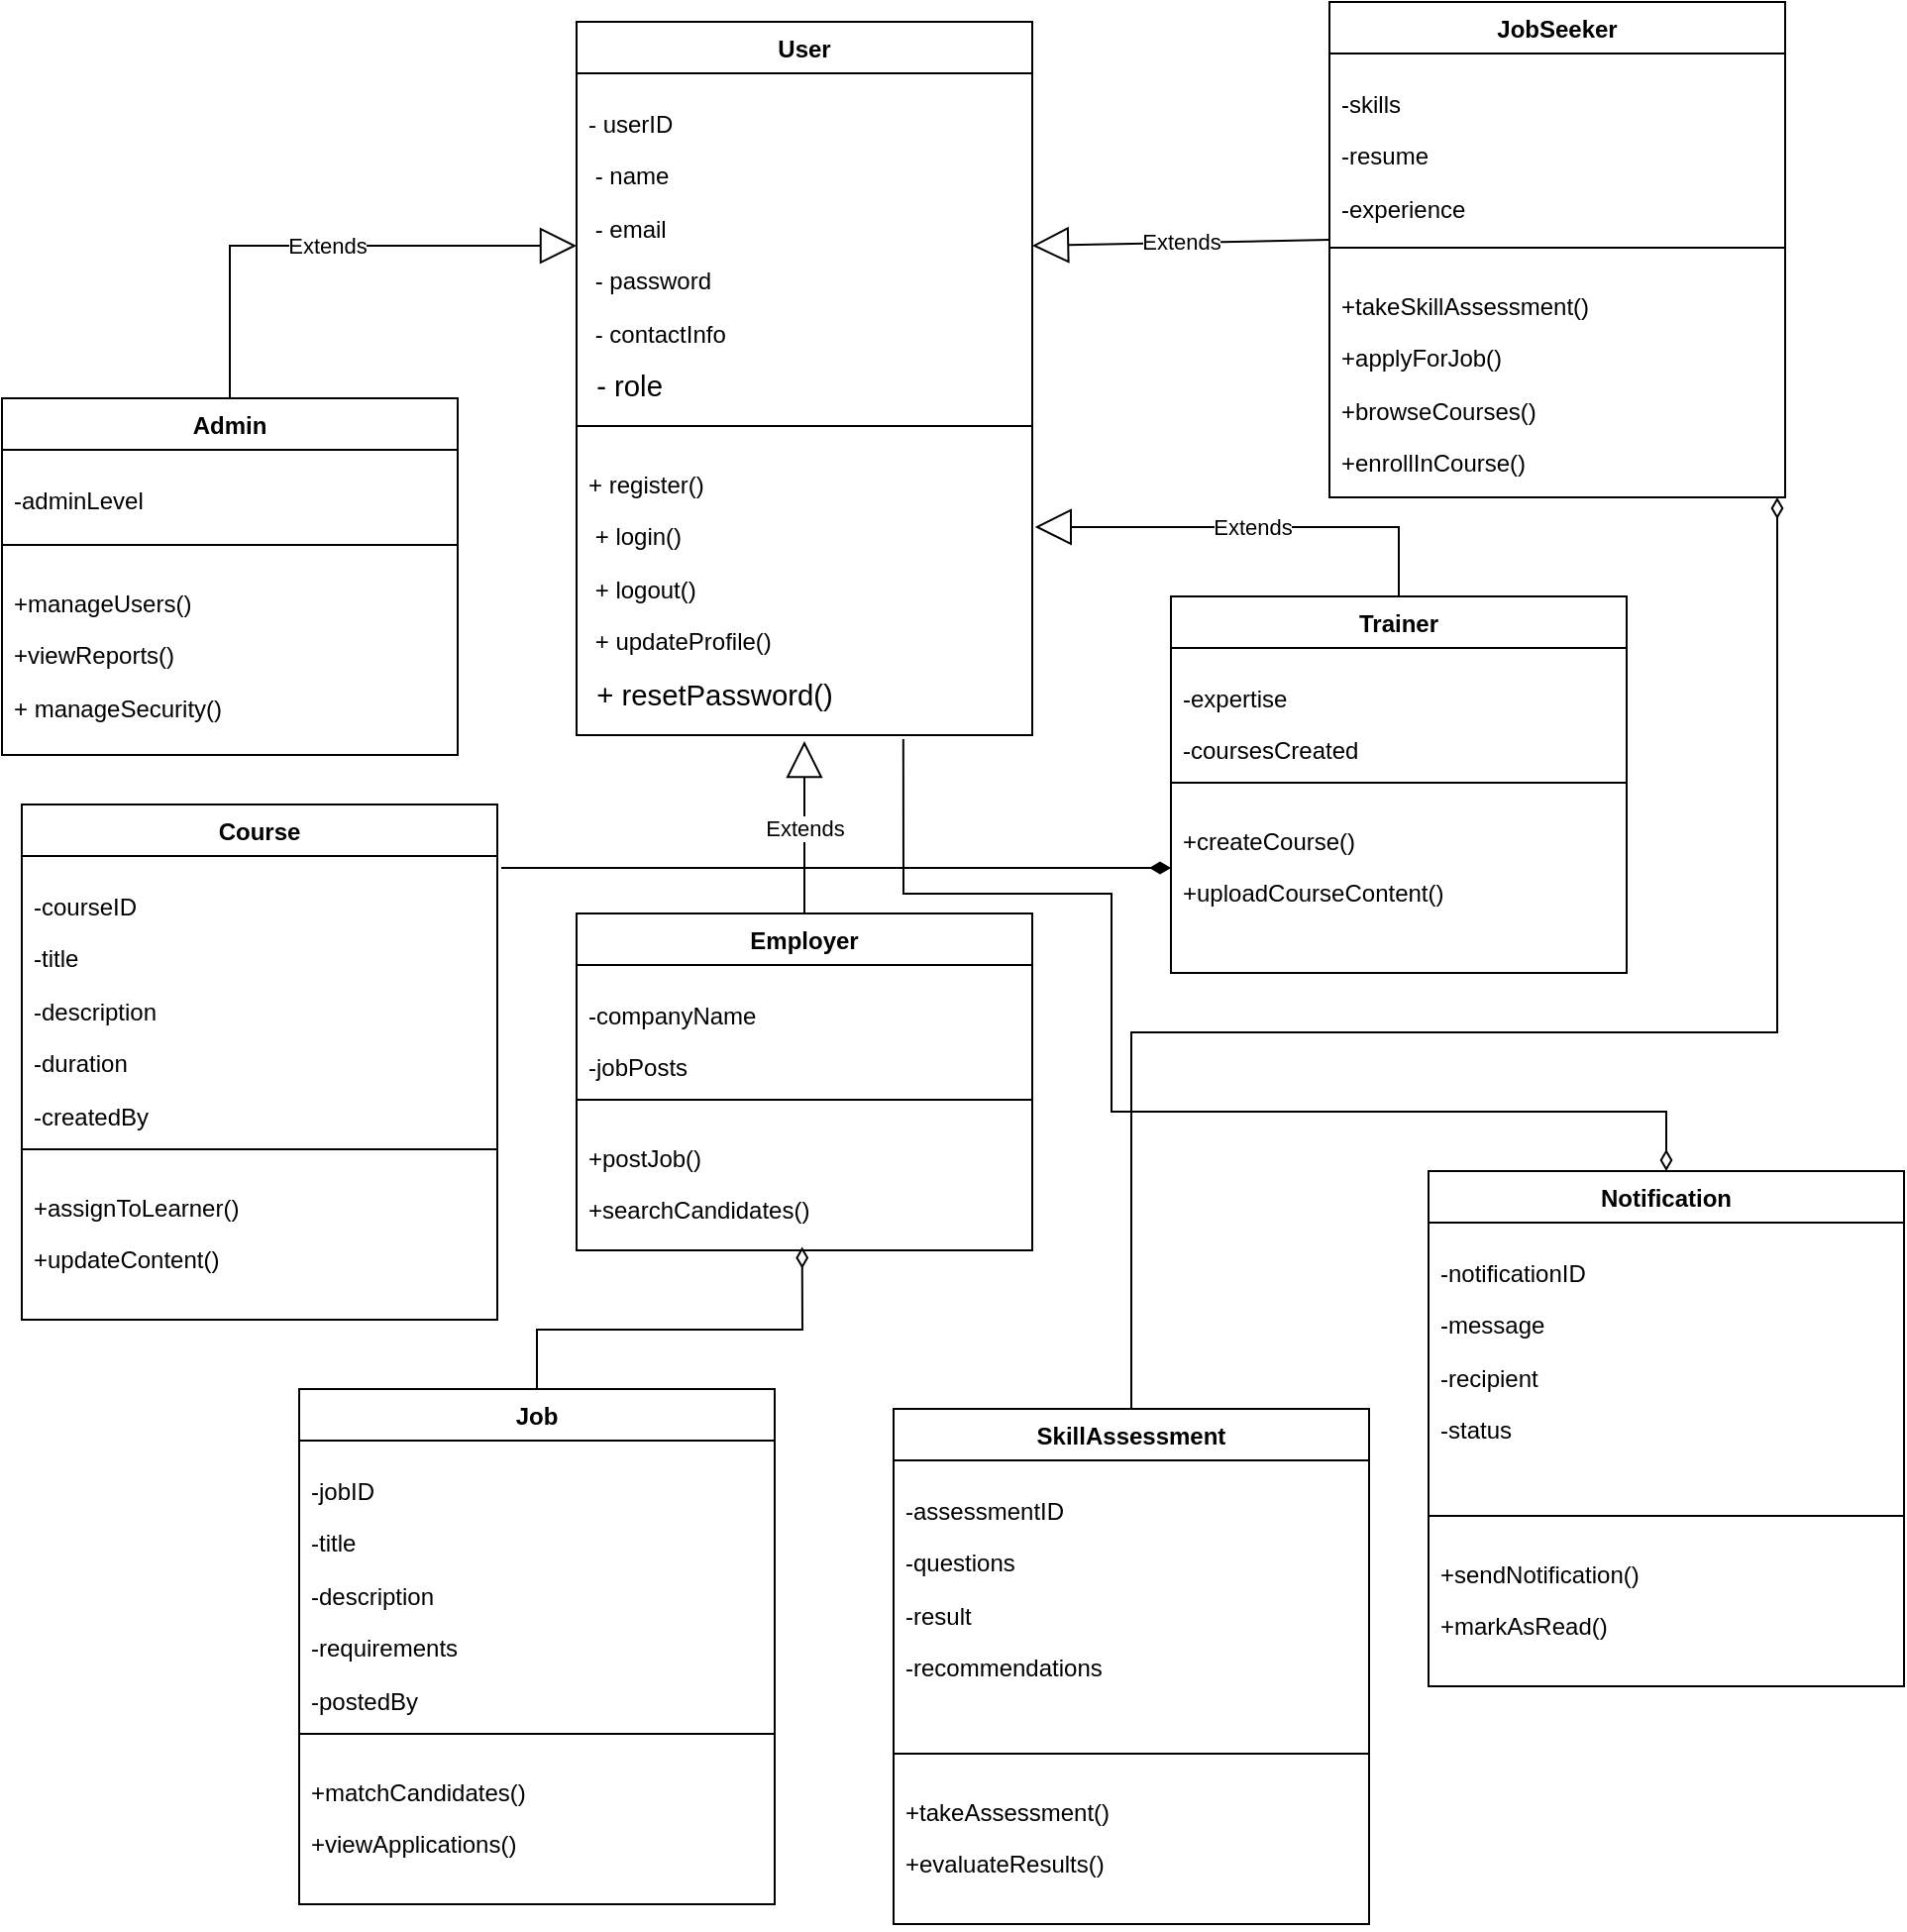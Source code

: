 <mxfile version="24.8.4">
  <diagram name="Page-1" id="CrLthFBTei8RshZk1S5P">
    <mxGraphModel dx="2450" dy="869" grid="1" gridSize="10" guides="1" tooltips="1" connect="1" arrows="1" fold="1" page="1" pageScale="1" pageWidth="850" pageHeight="1100" math="0" shadow="0">
      <root>
        <mxCell id="0" />
        <mxCell id="1" parent="0" />
        <mxCell id="bT9mWifB1V6_RZ7hkiRy-32" value="User" style="swimlane;fontStyle=1;align=center;verticalAlign=top;childLayout=stackLayout;horizontal=1;startSize=26;horizontalStack=0;resizeParent=1;resizeParentMax=0;resizeLast=0;collapsible=1;marginBottom=0;whiteSpace=wrap;html=1;" vertex="1" parent="1">
          <mxGeometry x="160" y="150" width="230" height="360" as="geometry" />
        </mxCell>
        <mxCell id="bT9mWifB1V6_RZ7hkiRy-33" value="&lt;p class=&quot;MsoNormal&quot;&gt;- userID&amp;nbsp;&lt;/p&gt;&lt;p class=&quot;MsoNormal&quot;&gt;&amp;nbsp;- name &lt;/p&gt;&lt;p class=&quot;MsoNormal&quot;&gt;&amp;nbsp;- email&lt;/p&gt;&lt;p class=&quot;MsoNormal&quot;&gt;&amp;nbsp;- password&lt;/p&gt;&lt;p class=&quot;MsoNormal&quot;&gt;&amp;nbsp;- contactInfo&lt;/p&gt;&lt;span style=&quot;font-size:11.0pt;line-height:107%;font-family:&amp;quot;Calibri&amp;quot;,sans-serif;&lt;br/&gt;mso-ascii-theme-font:minor-latin;mso-fareast-font-family:Calibri;mso-fareast-theme-font:&lt;br/&gt;minor-latin;mso-hansi-theme-font:minor-latin;mso-bidi-font-family:&amp;quot;Times New Roman&amp;quot;;&lt;br/&gt;mso-bidi-theme-font:minor-bidi;mso-ansi-language:EN-US;mso-fareast-language:&lt;br/&gt;EN-US;mso-bidi-language:AR-SA&quot;&gt;&amp;nbsp;- role&lt;/span&gt;" style="text;strokeColor=none;fillColor=none;align=left;verticalAlign=top;spacingLeft=4;spacingRight=4;overflow=hidden;rotatable=0;points=[[0,0.5],[1,0.5]];portConstraint=eastwest;whiteSpace=wrap;html=1;" vertex="1" parent="bT9mWifB1V6_RZ7hkiRy-32">
          <mxGeometry y="26" width="230" height="174" as="geometry" />
        </mxCell>
        <mxCell id="bT9mWifB1V6_RZ7hkiRy-34" value="" style="line;strokeWidth=1;fillColor=none;align=left;verticalAlign=middle;spacingTop=-1;spacingLeft=3;spacingRight=3;rotatable=0;labelPosition=right;points=[];portConstraint=eastwest;strokeColor=inherit;" vertex="1" parent="bT9mWifB1V6_RZ7hkiRy-32">
          <mxGeometry y="200" width="230" height="8" as="geometry" />
        </mxCell>
        <mxCell id="bT9mWifB1V6_RZ7hkiRy-35" value="&lt;p class=&quot;MsoNormal&quot;&gt;+ &lt;span class=&quot;hljs-builtin&quot;&gt;register&lt;/span&gt;()&lt;/p&gt;&lt;p class=&quot;MsoNormal&quot;&gt;&amp;nbsp;+ &lt;span class=&quot;hljs-builtin&quot;&gt;login&lt;/span&gt;()&lt;/p&gt;&lt;p class=&quot;MsoNormal&quot;&gt;&amp;nbsp;+ &lt;span class=&quot;hljs-builtin&quot;&gt;logout&lt;/span&gt;()&lt;/p&gt;&lt;p class=&quot;MsoNormal&quot;&gt;&amp;nbsp;+ &lt;span class=&quot;hljs-builtin&quot;&gt;updateProfile&lt;/span&gt;()&lt;/p&gt;&lt;span style=&quot;font-size:11.0pt;line-height:107%;font-family:&amp;quot;Calibri&amp;quot;,sans-serif;&lt;br/&gt;mso-ascii-theme-font:minor-latin;mso-fareast-font-family:Calibri;mso-fareast-theme-font:&lt;br/&gt;minor-latin;mso-hansi-theme-font:minor-latin;mso-bidi-font-family:&amp;quot;Times New Roman&amp;quot;;&lt;br/&gt;mso-bidi-theme-font:minor-bidi;mso-ansi-language:EN-US;mso-fareast-language:&lt;br/&gt;EN-US;mso-bidi-language:AR-SA&quot;&gt;&amp;nbsp;+ &lt;span class=&quot;hljs-builtin&quot;&gt;resetPassword&lt;/span&gt;()&amp;nbsp;&lt;/span&gt;" style="text;strokeColor=none;fillColor=none;align=left;verticalAlign=top;spacingLeft=4;spacingRight=4;overflow=hidden;rotatable=0;points=[[0,0.5],[1,0.5]];portConstraint=eastwest;whiteSpace=wrap;html=1;" vertex="1" parent="bT9mWifB1V6_RZ7hkiRy-32">
          <mxGeometry y="208" width="230" height="152" as="geometry" />
        </mxCell>
        <mxCell id="bT9mWifB1V6_RZ7hkiRy-36" value="JobSeeker" style="swimlane;fontStyle=1;align=center;verticalAlign=top;childLayout=stackLayout;horizontal=1;startSize=26;horizontalStack=0;resizeParent=1;resizeParentMax=0;resizeLast=0;collapsible=1;marginBottom=0;whiteSpace=wrap;html=1;" vertex="1" parent="1">
          <mxGeometry x="540" y="140" width="230" height="250" as="geometry" />
        </mxCell>
        <mxCell id="bT9mWifB1V6_RZ7hkiRy-37" value="&lt;p class=&quot;MsoNormal&quot;&gt;-skills&lt;/p&gt;&lt;p class=&quot;MsoNormal&quot;&gt;-resume&lt;/p&gt;&lt;p class=&quot;MsoNormal&quot;&gt;-experience&lt;/p&gt;" style="text;strokeColor=none;fillColor=none;align=left;verticalAlign=top;spacingLeft=4;spacingRight=4;overflow=hidden;rotatable=0;points=[[0,0.5],[1,0.5]];portConstraint=eastwest;whiteSpace=wrap;html=1;" vertex="1" parent="bT9mWifB1V6_RZ7hkiRy-36">
          <mxGeometry y="26" width="230" height="94" as="geometry" />
        </mxCell>
        <mxCell id="bT9mWifB1V6_RZ7hkiRy-38" value="" style="line;strokeWidth=1;fillColor=none;align=left;verticalAlign=middle;spacingTop=-1;spacingLeft=3;spacingRight=3;rotatable=0;labelPosition=right;points=[];portConstraint=eastwest;strokeColor=inherit;" vertex="1" parent="bT9mWifB1V6_RZ7hkiRy-36">
          <mxGeometry y="120" width="230" height="8" as="geometry" />
        </mxCell>
        <mxCell id="bT9mWifB1V6_RZ7hkiRy-74" value="Extends" style="endArrow=block;endSize=16;endFill=0;html=1;rounded=0;entryX=1;entryY=0.5;entryDx=0;entryDy=0;" edge="1" parent="bT9mWifB1V6_RZ7hkiRy-36" target="bT9mWifB1V6_RZ7hkiRy-33">
          <mxGeometry width="160" relative="1" as="geometry">
            <mxPoint y="120" as="sourcePoint" />
            <mxPoint x="-50" y="120" as="targetPoint" />
            <Array as="points" />
          </mxGeometry>
        </mxCell>
        <mxCell id="bT9mWifB1V6_RZ7hkiRy-39" value="&lt;p class=&quot;MsoNormal&quot;&gt;+takeSkillAssessment()&lt;/p&gt;&lt;p class=&quot;MsoNormal&quot;&gt;+&lt;span style=&quot;background-color: initial;&quot;&gt;applyForJob()&lt;/span&gt;&lt;/p&gt;&lt;p class=&quot;MsoNormal&quot;&gt;&lt;span style=&quot;background-color: initial;&quot;&gt;+browseCourses()&lt;/span&gt;&lt;/p&gt;&lt;p class=&quot;MsoNormal&quot;&gt;&lt;span style=&quot;background-color: initial;&quot;&gt;+enrollInCourse()&lt;/span&gt;&lt;/p&gt;" style="text;strokeColor=none;fillColor=none;align=left;verticalAlign=top;spacingLeft=4;spacingRight=4;overflow=hidden;rotatable=0;points=[[0,0.5],[1,0.5]];portConstraint=eastwest;whiteSpace=wrap;html=1;" vertex="1" parent="bT9mWifB1V6_RZ7hkiRy-36">
          <mxGeometry y="128" width="230" height="122" as="geometry" />
        </mxCell>
        <mxCell id="bT9mWifB1V6_RZ7hkiRy-40" value="Trainer" style="swimlane;fontStyle=1;align=center;verticalAlign=top;childLayout=stackLayout;horizontal=1;startSize=26;horizontalStack=0;resizeParent=1;resizeParentMax=0;resizeLast=0;collapsible=1;marginBottom=0;whiteSpace=wrap;html=1;" vertex="1" parent="1">
          <mxGeometry x="460" y="440" width="230" height="190" as="geometry" />
        </mxCell>
        <mxCell id="bT9mWifB1V6_RZ7hkiRy-41" value="&lt;p class=&quot;MsoNormal&quot;&gt;-expertise&lt;/p&gt;&lt;p class=&quot;MsoNormal&quot;&gt;-coursesCreated&lt;/p&gt;" style="text;strokeColor=none;fillColor=none;align=left;verticalAlign=top;spacingLeft=4;spacingRight=4;overflow=hidden;rotatable=0;points=[[0,0.5],[1,0.5]];portConstraint=eastwest;whiteSpace=wrap;html=1;" vertex="1" parent="bT9mWifB1V6_RZ7hkiRy-40">
          <mxGeometry y="26" width="230" height="64" as="geometry" />
        </mxCell>
        <mxCell id="bT9mWifB1V6_RZ7hkiRy-42" value="" style="line;strokeWidth=1;fillColor=none;align=left;verticalAlign=middle;spacingTop=-1;spacingLeft=3;spacingRight=3;rotatable=0;labelPosition=right;points=[];portConstraint=eastwest;strokeColor=inherit;" vertex="1" parent="bT9mWifB1V6_RZ7hkiRy-40">
          <mxGeometry y="90" width="230" height="8" as="geometry" />
        </mxCell>
        <mxCell id="bT9mWifB1V6_RZ7hkiRy-43" value="&lt;p class=&quot;MsoNormal&quot;&gt;+createCourse()&lt;/p&gt;&lt;p class=&quot;MsoNormal&quot;&gt;+uploadCourseContent()&lt;/p&gt;" style="text;strokeColor=none;fillColor=none;align=left;verticalAlign=top;spacingLeft=4;spacingRight=4;overflow=hidden;rotatable=0;points=[[0,0.5],[1,0.5]];portConstraint=eastwest;whiteSpace=wrap;html=1;" vertex="1" parent="bT9mWifB1V6_RZ7hkiRy-40">
          <mxGeometry y="98" width="230" height="92" as="geometry" />
        </mxCell>
        <mxCell id="bT9mWifB1V6_RZ7hkiRy-44" value="Employer" style="swimlane;fontStyle=1;align=center;verticalAlign=top;childLayout=stackLayout;horizontal=1;startSize=26;horizontalStack=0;resizeParent=1;resizeParentMax=0;resizeLast=0;collapsible=1;marginBottom=0;whiteSpace=wrap;html=1;" vertex="1" parent="1">
          <mxGeometry x="160" y="600" width="230" height="170" as="geometry" />
        </mxCell>
        <mxCell id="bT9mWifB1V6_RZ7hkiRy-45" value="&lt;p class=&quot;MsoNormal&quot;&gt;-companyName&lt;/p&gt;&lt;p class=&quot;MsoNormal&quot;&gt;-jobPosts&lt;/p&gt;" style="text;strokeColor=none;fillColor=none;align=left;verticalAlign=top;spacingLeft=4;spacingRight=4;overflow=hidden;rotatable=0;points=[[0,0.5],[1,0.5]];portConstraint=eastwest;whiteSpace=wrap;html=1;" vertex="1" parent="bT9mWifB1V6_RZ7hkiRy-44">
          <mxGeometry y="26" width="230" height="64" as="geometry" />
        </mxCell>
        <mxCell id="bT9mWifB1V6_RZ7hkiRy-46" value="" style="line;strokeWidth=1;fillColor=none;align=left;verticalAlign=middle;spacingTop=-1;spacingLeft=3;spacingRight=3;rotatable=0;labelPosition=right;points=[];portConstraint=eastwest;strokeColor=inherit;" vertex="1" parent="bT9mWifB1V6_RZ7hkiRy-44">
          <mxGeometry y="90" width="230" height="8" as="geometry" />
        </mxCell>
        <mxCell id="bT9mWifB1V6_RZ7hkiRy-47" value="&lt;p class=&quot;MsoNormal&quot;&gt;+postJob()&lt;/p&gt;&lt;p class=&quot;MsoNormal&quot;&gt;+searchCandidates()&lt;/p&gt;" style="text;strokeColor=none;fillColor=none;align=left;verticalAlign=top;spacingLeft=4;spacingRight=4;overflow=hidden;rotatable=0;points=[[0,0.5],[1,0.5]];portConstraint=eastwest;whiteSpace=wrap;html=1;" vertex="1" parent="bT9mWifB1V6_RZ7hkiRy-44">
          <mxGeometry y="98" width="230" height="72" as="geometry" />
        </mxCell>
        <mxCell id="bT9mWifB1V6_RZ7hkiRy-48" value="Admin" style="swimlane;fontStyle=1;align=center;verticalAlign=top;childLayout=stackLayout;horizontal=1;startSize=26;horizontalStack=0;resizeParent=1;resizeParentMax=0;resizeLast=0;collapsible=1;marginBottom=0;whiteSpace=wrap;html=1;" vertex="1" parent="1">
          <mxGeometry x="-130" y="340" width="230" height="180" as="geometry" />
        </mxCell>
        <mxCell id="bT9mWifB1V6_RZ7hkiRy-49" value="&lt;p class=&quot;MsoNormal&quot;&gt;-adminLevel&lt;/p&gt;" style="text;strokeColor=none;fillColor=none;align=left;verticalAlign=top;spacingLeft=4;spacingRight=4;overflow=hidden;rotatable=0;points=[[0,0.5],[1,0.5]];portConstraint=eastwest;whiteSpace=wrap;html=1;" vertex="1" parent="bT9mWifB1V6_RZ7hkiRy-48">
          <mxGeometry y="26" width="230" height="44" as="geometry" />
        </mxCell>
        <mxCell id="bT9mWifB1V6_RZ7hkiRy-50" value="" style="line;strokeWidth=1;fillColor=none;align=left;verticalAlign=middle;spacingTop=-1;spacingLeft=3;spacingRight=3;rotatable=0;labelPosition=right;points=[];portConstraint=eastwest;strokeColor=inherit;" vertex="1" parent="bT9mWifB1V6_RZ7hkiRy-48">
          <mxGeometry y="70" width="230" height="8" as="geometry" />
        </mxCell>
        <mxCell id="bT9mWifB1V6_RZ7hkiRy-51" value="&lt;p class=&quot;MsoNormal&quot;&gt;+manageUsers()&lt;/p&gt;&lt;p class=&quot;MsoNormal&quot;&gt;+viewReports()&lt;/p&gt;&lt;p class=&quot;MsoNormal&quot;&gt;+ manageSecurity()&lt;/p&gt;" style="text;strokeColor=none;fillColor=none;align=left;verticalAlign=top;spacingLeft=4;spacingRight=4;overflow=hidden;rotatable=0;points=[[0,0.5],[1,0.5]];portConstraint=eastwest;whiteSpace=wrap;html=1;" vertex="1" parent="bT9mWifB1V6_RZ7hkiRy-48">
          <mxGeometry y="78" width="230" height="102" as="geometry" />
        </mxCell>
        <mxCell id="bT9mWifB1V6_RZ7hkiRy-52" value="Course" style="swimlane;fontStyle=1;align=center;verticalAlign=top;childLayout=stackLayout;horizontal=1;startSize=26;horizontalStack=0;resizeParent=1;resizeParentMax=0;resizeLast=0;collapsible=1;marginBottom=0;whiteSpace=wrap;html=1;" vertex="1" parent="1">
          <mxGeometry x="-120" y="545" width="240" height="260" as="geometry" />
        </mxCell>
        <mxCell id="bT9mWifB1V6_RZ7hkiRy-53" value="&lt;p class=&quot;MsoNormal&quot;&gt;-courseID&lt;/p&gt;&lt;p class=&quot;MsoNormal&quot;&gt;-title&lt;/p&gt;&lt;p class=&quot;MsoNormal&quot;&gt;-description&lt;/p&gt;&lt;p class=&quot;MsoNormal&quot;&gt;&lt;span style=&quot;background-color: initial;&quot;&gt;-duration&lt;/span&gt;&lt;/p&gt;&lt;p class=&quot;MsoNormal&quot;&gt;&lt;span style=&quot;background-color: initial;&quot;&gt;-createdBy&lt;/span&gt;&lt;/p&gt;" style="text;strokeColor=none;fillColor=none;align=left;verticalAlign=top;spacingLeft=4;spacingRight=4;overflow=hidden;rotatable=0;points=[[0,0.5],[1,0.5]];portConstraint=eastwest;whiteSpace=wrap;html=1;" vertex="1" parent="bT9mWifB1V6_RZ7hkiRy-52">
          <mxGeometry y="26" width="240" height="144" as="geometry" />
        </mxCell>
        <mxCell id="bT9mWifB1V6_RZ7hkiRy-54" value="" style="line;strokeWidth=1;fillColor=none;align=left;verticalAlign=middle;spacingTop=-1;spacingLeft=3;spacingRight=3;rotatable=0;labelPosition=right;points=[];portConstraint=eastwest;strokeColor=inherit;" vertex="1" parent="bT9mWifB1V6_RZ7hkiRy-52">
          <mxGeometry y="170" width="240" height="8" as="geometry" />
        </mxCell>
        <mxCell id="bT9mWifB1V6_RZ7hkiRy-55" value="&lt;p class=&quot;MsoNormal&quot;&gt;+assignToLearner()&lt;/p&gt;&lt;p class=&quot;MsoNormal&quot;&gt;+updateContent()&lt;/p&gt;" style="text;strokeColor=none;fillColor=none;align=left;verticalAlign=top;spacingLeft=4;spacingRight=4;overflow=hidden;rotatable=0;points=[[0,0.5],[1,0.5]];portConstraint=eastwest;whiteSpace=wrap;html=1;" vertex="1" parent="bT9mWifB1V6_RZ7hkiRy-52">
          <mxGeometry y="178" width="240" height="82" as="geometry" />
        </mxCell>
        <mxCell id="bT9mWifB1V6_RZ7hkiRy-56" value="Job" style="swimlane;fontStyle=1;align=center;verticalAlign=top;childLayout=stackLayout;horizontal=1;startSize=26;horizontalStack=0;resizeParent=1;resizeParentMax=0;resizeLast=0;collapsible=1;marginBottom=0;whiteSpace=wrap;html=1;" vertex="1" parent="1">
          <mxGeometry x="20" y="840" width="240" height="260" as="geometry" />
        </mxCell>
        <mxCell id="bT9mWifB1V6_RZ7hkiRy-57" value="&lt;p class=&quot;MsoNormal&quot;&gt;-jobID&lt;/p&gt;&lt;p class=&quot;MsoNormal&quot;&gt;-title&lt;/p&gt;&lt;p class=&quot;MsoNormal&quot;&gt;-description&lt;/p&gt;&lt;p class=&quot;MsoNormal&quot;&gt;-requirements&lt;/p&gt;&lt;p class=&quot;MsoNormal&quot;&gt;-postedBy&lt;/p&gt;" style="text;strokeColor=none;fillColor=none;align=left;verticalAlign=top;spacingLeft=4;spacingRight=4;overflow=hidden;rotatable=0;points=[[0,0.5],[1,0.5]];portConstraint=eastwest;whiteSpace=wrap;html=1;" vertex="1" parent="bT9mWifB1V6_RZ7hkiRy-56">
          <mxGeometry y="26" width="240" height="144" as="geometry" />
        </mxCell>
        <mxCell id="bT9mWifB1V6_RZ7hkiRy-58" value="" style="line;strokeWidth=1;fillColor=none;align=left;verticalAlign=middle;spacingTop=-1;spacingLeft=3;spacingRight=3;rotatable=0;labelPosition=right;points=[];portConstraint=eastwest;strokeColor=inherit;" vertex="1" parent="bT9mWifB1V6_RZ7hkiRy-56">
          <mxGeometry y="170" width="240" height="8" as="geometry" />
        </mxCell>
        <mxCell id="bT9mWifB1V6_RZ7hkiRy-59" value="&lt;p class=&quot;MsoNormal&quot;&gt;+matchCandidates()&lt;/p&gt;&lt;p class=&quot;MsoNormal&quot;&gt;+viewApplications()&lt;/p&gt;" style="text;strokeColor=none;fillColor=none;align=left;verticalAlign=top;spacingLeft=4;spacingRight=4;overflow=hidden;rotatable=0;points=[[0,0.5],[1,0.5]];portConstraint=eastwest;whiteSpace=wrap;html=1;" vertex="1" parent="bT9mWifB1V6_RZ7hkiRy-56">
          <mxGeometry y="178" width="240" height="82" as="geometry" />
        </mxCell>
        <mxCell id="bT9mWifB1V6_RZ7hkiRy-60" value="SkillAssessment" style="swimlane;fontStyle=1;align=center;verticalAlign=top;childLayout=stackLayout;horizontal=1;startSize=26;horizontalStack=0;resizeParent=1;resizeParentMax=0;resizeLast=0;collapsible=1;marginBottom=0;whiteSpace=wrap;html=1;" vertex="1" parent="1">
          <mxGeometry x="320" y="850" width="240" height="260" as="geometry" />
        </mxCell>
        <mxCell id="bT9mWifB1V6_RZ7hkiRy-61" value="&lt;p class=&quot;MsoNormal&quot;&gt;-assessmentID&lt;/p&gt;&lt;p class=&quot;MsoNormal&quot;&gt;-questions&lt;/p&gt;&lt;p class=&quot;MsoNormal&quot;&gt;-result&lt;/p&gt;&lt;p class=&quot;MsoNormal&quot;&gt;-recommendations&lt;/p&gt;" style="text;strokeColor=none;fillColor=none;align=left;verticalAlign=top;spacingLeft=4;spacingRight=4;overflow=hidden;rotatable=0;points=[[0,0.5],[1,0.5]];portConstraint=eastwest;whiteSpace=wrap;html=1;" vertex="1" parent="bT9mWifB1V6_RZ7hkiRy-60">
          <mxGeometry y="26" width="240" height="144" as="geometry" />
        </mxCell>
        <mxCell id="bT9mWifB1V6_RZ7hkiRy-62" value="" style="line;strokeWidth=1;fillColor=none;align=left;verticalAlign=middle;spacingTop=-1;spacingLeft=3;spacingRight=3;rotatable=0;labelPosition=right;points=[];portConstraint=eastwest;strokeColor=inherit;" vertex="1" parent="bT9mWifB1V6_RZ7hkiRy-60">
          <mxGeometry y="170" width="240" height="8" as="geometry" />
        </mxCell>
        <mxCell id="bT9mWifB1V6_RZ7hkiRy-63" value="&lt;p class=&quot;MsoNormal&quot;&gt;+takeAssessment()&lt;/p&gt;&lt;p class=&quot;MsoNormal&quot;&gt;+evaluateResults()&lt;/p&gt;&lt;div&gt;&lt;br&gt;&lt;/div&gt;" style="text;strokeColor=none;fillColor=none;align=left;verticalAlign=top;spacingLeft=4;spacingRight=4;overflow=hidden;rotatable=0;points=[[0,0.5],[1,0.5]];portConstraint=eastwest;whiteSpace=wrap;html=1;" vertex="1" parent="bT9mWifB1V6_RZ7hkiRy-60">
          <mxGeometry y="178" width="240" height="82" as="geometry" />
        </mxCell>
        <mxCell id="bT9mWifB1V6_RZ7hkiRy-64" value="Notification" style="swimlane;fontStyle=1;align=center;verticalAlign=top;childLayout=stackLayout;horizontal=1;startSize=26;horizontalStack=0;resizeParent=1;resizeParentMax=0;resizeLast=0;collapsible=1;marginBottom=0;whiteSpace=wrap;html=1;" vertex="1" parent="1">
          <mxGeometry x="590" y="730" width="240" height="260" as="geometry" />
        </mxCell>
        <mxCell id="bT9mWifB1V6_RZ7hkiRy-65" value="&lt;p class=&quot;MsoNormal&quot;&gt;-notificationID&lt;/p&gt;&lt;p class=&quot;MsoNormal&quot;&gt;-message&lt;/p&gt;&lt;p class=&quot;MsoNormal&quot;&gt;-recipient&lt;/p&gt;&lt;p class=&quot;MsoNormal&quot;&gt;-status&lt;/p&gt;" style="text;strokeColor=none;fillColor=none;align=left;verticalAlign=top;spacingLeft=4;spacingRight=4;overflow=hidden;rotatable=0;points=[[0,0.5],[1,0.5]];portConstraint=eastwest;whiteSpace=wrap;html=1;" vertex="1" parent="bT9mWifB1V6_RZ7hkiRy-64">
          <mxGeometry y="26" width="240" height="144" as="geometry" />
        </mxCell>
        <mxCell id="bT9mWifB1V6_RZ7hkiRy-66" value="" style="line;strokeWidth=1;fillColor=none;align=left;verticalAlign=middle;spacingTop=-1;spacingLeft=3;spacingRight=3;rotatable=0;labelPosition=right;points=[];portConstraint=eastwest;strokeColor=inherit;" vertex="1" parent="bT9mWifB1V6_RZ7hkiRy-64">
          <mxGeometry y="170" width="240" height="8" as="geometry" />
        </mxCell>
        <mxCell id="bT9mWifB1V6_RZ7hkiRy-67" value="&lt;p class=&quot;MsoNormal&quot;&gt;+sendNotification()&lt;/p&gt;&lt;p class=&quot;MsoNormal&quot;&gt;+markAsRead()&lt;/p&gt;" style="text;strokeColor=none;fillColor=none;align=left;verticalAlign=top;spacingLeft=4;spacingRight=4;overflow=hidden;rotatable=0;points=[[0,0.5],[1,0.5]];portConstraint=eastwest;whiteSpace=wrap;html=1;" vertex="1" parent="bT9mWifB1V6_RZ7hkiRy-64">
          <mxGeometry y="178" width="240" height="82" as="geometry" />
        </mxCell>
        <mxCell id="bT9mWifB1V6_RZ7hkiRy-73" value="Extends" style="endArrow=block;endSize=16;endFill=0;html=1;rounded=0;exitX=0.5;exitY=0;exitDx=0;exitDy=0;entryX=1.006;entryY=0.309;entryDx=0;entryDy=0;entryPerimeter=0;" edge="1" parent="1" source="bT9mWifB1V6_RZ7hkiRy-40" target="bT9mWifB1V6_RZ7hkiRy-35">
          <mxGeometry width="160" relative="1" as="geometry">
            <mxPoint x="680" y="410" as="sourcePoint" />
            <mxPoint x="840" y="410" as="targetPoint" />
            <Array as="points">
              <mxPoint x="575" y="405" />
            </Array>
          </mxGeometry>
        </mxCell>
        <mxCell id="bT9mWifB1V6_RZ7hkiRy-75" value="Extends" style="endArrow=block;endSize=16;endFill=0;html=1;rounded=0;entryX=0;entryY=0.5;entryDx=0;entryDy=0;exitX=0.5;exitY=0;exitDx=0;exitDy=0;" edge="1" parent="1" source="bT9mWifB1V6_RZ7hkiRy-48" target="bT9mWifB1V6_RZ7hkiRy-33">
          <mxGeometry width="160" relative="1" as="geometry">
            <mxPoint x="-200" y="263.5" as="sourcePoint" />
            <mxPoint x="-350" y="266.5" as="targetPoint" />
            <Array as="points">
              <mxPoint x="-15" y="263" />
            </Array>
          </mxGeometry>
        </mxCell>
        <mxCell id="bT9mWifB1V6_RZ7hkiRy-76" value="Extends" style="endArrow=block;endSize=16;endFill=0;html=1;rounded=0;entryX=1;entryY=0.5;entryDx=0;entryDy=0;exitX=0.5;exitY=0;exitDx=0;exitDy=0;" edge="1" parent="1" source="bT9mWifB1V6_RZ7hkiRy-44">
          <mxGeometry width="160" relative="1" as="geometry">
            <mxPoint x="425" y="510" as="sourcePoint" />
            <mxPoint x="275" y="513" as="targetPoint" />
            <Array as="points" />
          </mxGeometry>
        </mxCell>
        <mxCell id="bT9mWifB1V6_RZ7hkiRy-80" value="" style="endArrow=none;startArrow=diamondThin;endFill=0;startFill=0;html=1;verticalAlign=bottom;labelBackgroundColor=none;strokeWidth=1;startSize=8;endSize=8;rounded=0;entryX=0.5;entryY=0;entryDx=0;entryDy=0;" edge="1" parent="1" target="bT9mWifB1V6_RZ7hkiRy-60">
          <mxGeometry width="160" relative="1" as="geometry">
            <mxPoint x="766" y="390" as="sourcePoint" />
            <mxPoint x="230" y="580" as="targetPoint" />
            <Array as="points">
              <mxPoint x="766" y="660" />
              <mxPoint x="440" y="660" />
            </Array>
          </mxGeometry>
        </mxCell>
        <mxCell id="bT9mWifB1V6_RZ7hkiRy-81" value="" style="endArrow=none;startArrow=diamondThin;endFill=0;startFill=1;html=1;verticalAlign=bottom;labelBackgroundColor=none;strokeWidth=1;startSize=8;endSize=8;rounded=0;exitX=0;exitY=0.424;exitDx=0;exitDy=0;exitPerimeter=0;" edge="1" parent="1" source="bT9mWifB1V6_RZ7hkiRy-43">
          <mxGeometry width="160" relative="1" as="geometry">
            <mxPoint x="170" y="580" as="sourcePoint" />
            <mxPoint x="122" y="577" as="targetPoint" />
          </mxGeometry>
        </mxCell>
        <mxCell id="bT9mWifB1V6_RZ7hkiRy-82" value="" style="endArrow=none;startArrow=diamondThin;endFill=0;startFill=0;html=1;verticalAlign=bottom;labelBackgroundColor=none;strokeWidth=1;startSize=8;endSize=8;rounded=0;exitX=0.495;exitY=0.976;exitDx=0;exitDy=0;exitPerimeter=0;entryX=0.5;entryY=0;entryDx=0;entryDy=0;" edge="1" parent="1" source="bT9mWifB1V6_RZ7hkiRy-47" target="bT9mWifB1V6_RZ7hkiRy-56">
          <mxGeometry width="160" relative="1" as="geometry">
            <mxPoint x="170" y="830" as="sourcePoint" />
            <mxPoint x="330" y="830" as="targetPoint" />
            <Array as="points">
              <mxPoint x="274" y="810" />
              <mxPoint x="140" y="810" />
            </Array>
          </mxGeometry>
        </mxCell>
        <mxCell id="bT9mWifB1V6_RZ7hkiRy-83" value="" style="endArrow=none;startArrow=diamondThin;endFill=0;startFill=0;html=1;verticalAlign=bottom;labelBackgroundColor=none;strokeWidth=1;startSize=8;endSize=8;rounded=0;exitX=0.5;exitY=0;exitDx=0;exitDy=0;entryX=0.717;entryY=1.013;entryDx=0;entryDy=0;entryPerimeter=0;" edge="1" parent="1" source="bT9mWifB1V6_RZ7hkiRy-64" target="bT9mWifB1V6_RZ7hkiRy-35">
          <mxGeometry width="160" relative="1" as="geometry">
            <mxPoint x="170" y="710" as="sourcePoint" />
            <mxPoint x="330" y="710" as="targetPoint" />
            <Array as="points">
              <mxPoint x="710" y="700" />
              <mxPoint x="430" y="700" />
              <mxPoint x="430" y="590" />
              <mxPoint x="325" y="590" />
            </Array>
          </mxGeometry>
        </mxCell>
      </root>
    </mxGraphModel>
  </diagram>
</mxfile>
